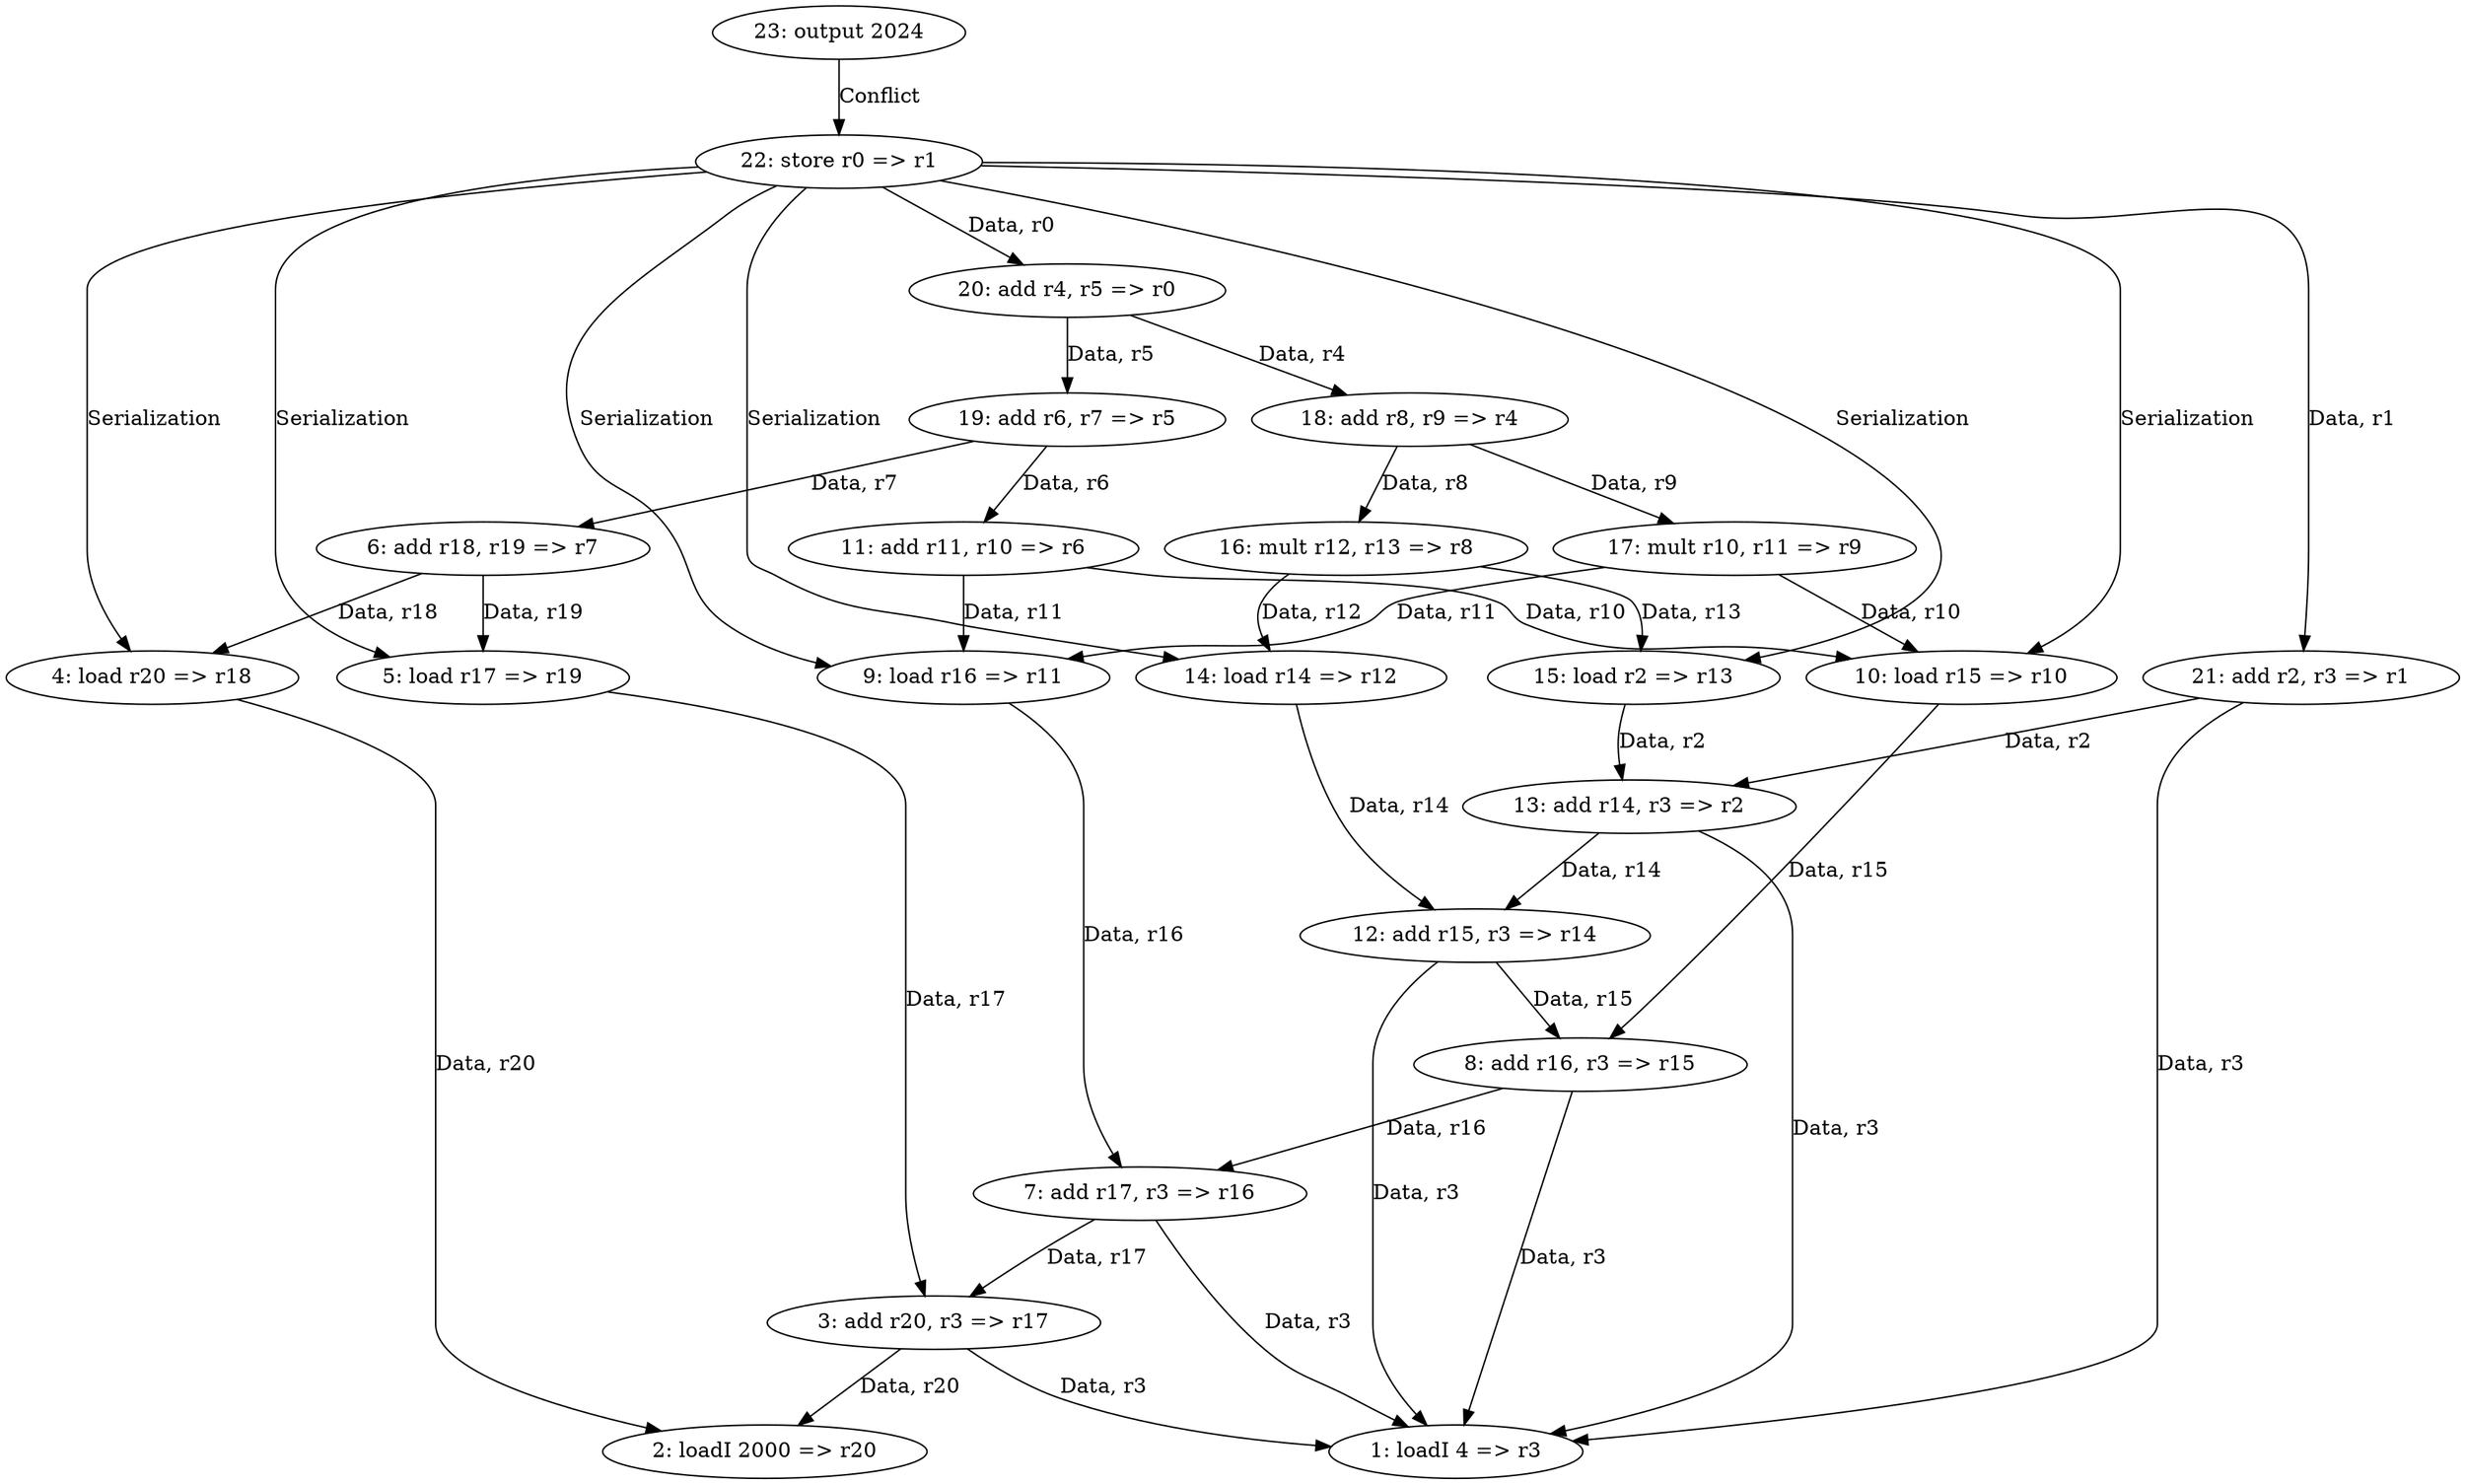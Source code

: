 digraph DependenceGraph{
1[label="1: loadI 4 => r3"];
2[label="2: loadI 2000 => r20"];
3[label="3: add r20, r3 => r17"];
4[label="4: load r20 => r18"];
5[label="5: load r17 => r19"];
6[label="6: add r18, r19 => r7"];
7[label="7: add r17, r3 => r16"];
8[label="8: add r16, r3 => r15"];
9[label="9: load r16 => r11"];
10[label="10: load r15 => r10"];
11[label="11: add r11, r10 => r6"];
12[label="12: add r15, r3 => r14"];
13[label="13: add r14, r3 => r2"];
14[label="14: load r14 => r12"];
15[label="15: load r2 => r13"];
16[label="16: mult r12, r13 => r8"];
17[label="17: mult r10, r11 => r9"];
18[label="18: add r8, r9 => r4"];
19[label="19: add r6, r7 => r5"];
20[label="20: add r4, r5 => r0"];
21[label="21: add r2, r3 => r1"];
22[label="22: store r0 => r1"];
23[label="23: output 2024"];
3 -> 2[label="Data, r20"];
3 -> 1[label="Data, r3"];
4 -> 2[label="Data, r20"];
5 -> 3[label="Data, r17"];
6 -> 4[label="Data, r18"];
6 -> 5[label="Data, r19"];
7 -> 3[label="Data, r17"];
7 -> 1[label="Data, r3"];
8 -> 7[label="Data, r16"];
8 -> 1[label="Data, r3"];
9 -> 7[label="Data, r16"];
10 -> 8[label="Data, r15"];
11 -> 9[label="Data, r11"];
11 -> 10[label="Data, r10"];
12 -> 8[label="Data, r15"];
12 -> 1[label="Data, r3"];
13 -> 12[label="Data, r14"];
13 -> 1[label="Data, r3"];
14 -> 12[label="Data, r14"];
15 -> 13[label="Data, r2"];
16 -> 14[label="Data, r12"];
16 -> 15[label="Data, r13"];
17 -> 10[label="Data, r10"];
17 -> 9[label="Data, r11"];
18 -> 16[label="Data, r8"];
18 -> 17[label="Data, r9"];
19 -> 11[label="Data, r6"];
19 -> 6[label="Data, r7"];
20 -> 18[label="Data, r4"];
20 -> 19[label="Data, r5"];
21 -> 13[label="Data, r2"];
21 -> 1[label="Data, r3"];
22 -> 20[label="Data, r0"];
22 -> 21[label="Data, r1"];
22 -> 4[label="Serialization"];
22 -> 5[label="Serialization"];
22 -> 9[label="Serialization"];
22 -> 10[label="Serialization"];
22 -> 14[label="Serialization"];
22 -> 15[label="Serialization"];
23 -> 22[label="Conflict"];
}